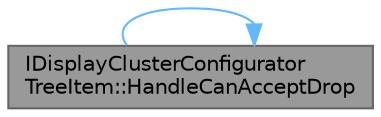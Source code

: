 digraph "IDisplayClusterConfiguratorTreeItem::HandleCanAcceptDrop"
{
 // INTERACTIVE_SVG=YES
 // LATEX_PDF_SIZE
  bgcolor="transparent";
  edge [fontname=Helvetica,fontsize=10,labelfontname=Helvetica,labelfontsize=10];
  node [fontname=Helvetica,fontsize=10,shape=box,height=0.2,width=0.4];
  rankdir="LR";
  Node1 [id="Node000001",label="IDisplayClusterConfigurator\lTreeItem::HandleCanAcceptDrop",height=0.2,width=0.4,color="gray40", fillcolor="grey60", style="filled", fontcolor="black",tooltip="Handles the CanAcceptDrop callback for the tree item."];
  Node1 -> Node1 [id="edge1_Node000001_Node000001",color="steelblue1",style="solid",tooltip=" "];
}
